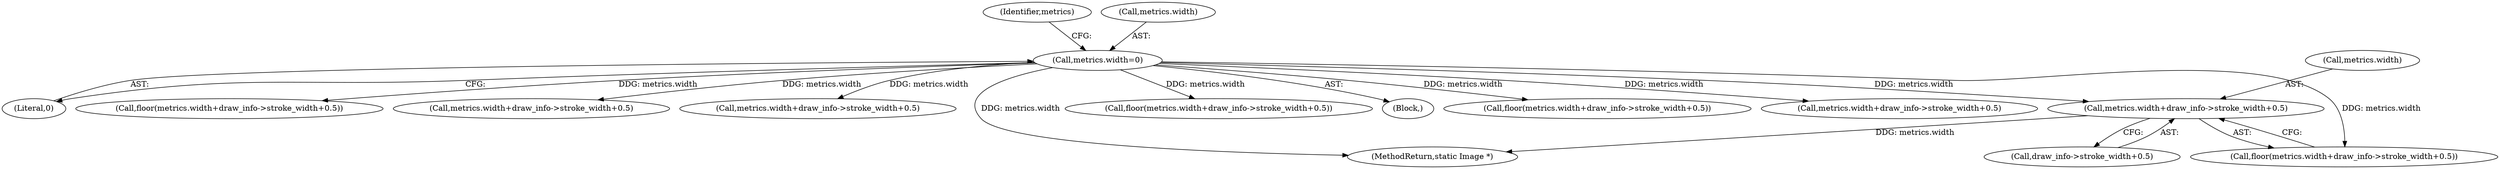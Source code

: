 digraph "0_ImageMagick_aeff00de228bc5a158c2a975ab47845d8a1db456_0@pointer" {
"1000338" [label="(Call,metrics.width+draw_info->stroke_width+0.5)"];
"1000200" [label="(Call,metrics.width=0)"];
"1000204" [label="(Literal,0)"];
"1000342" [label="(Call,draw_info->stroke_width+0.5)"];
"1000207" [label="(Identifier,metrics)"];
"1000201" [label="(Call,metrics.width)"];
"1000236" [label="(Call,floor(metrics.width+draw_info->stroke_width+0.5))"];
"1000338" [label="(Call,metrics.width+draw_info->stroke_width+0.5)"];
"1000635" [label="(Call,metrics.width+draw_info->stroke_width+0.5)"];
"1000478" [label="(Call,metrics.width+draw_info->stroke_width+0.5)"];
"1000477" [label="(Call,floor(metrics.width+draw_info->stroke_width+0.5))"];
"1000337" [label="(Call,floor(metrics.width+draw_info->stroke_width+0.5))"];
"1000106" [label="(Block,)"];
"1000634" [label="(Call,floor(metrics.width+draw_info->stroke_width+0.5))"];
"1000339" [label="(Call,metrics.width)"];
"1000237" [label="(Call,metrics.width+draw_info->stroke_width+0.5)"];
"1000854" [label="(MethodReturn,static Image *)"];
"1000200" [label="(Call,metrics.width=0)"];
"1000338" -> "1000337"  [label="AST: "];
"1000338" -> "1000342"  [label="CFG: "];
"1000339" -> "1000338"  [label="AST: "];
"1000342" -> "1000338"  [label="AST: "];
"1000337" -> "1000338"  [label="CFG: "];
"1000338" -> "1000854"  [label="DDG: metrics.width"];
"1000200" -> "1000338"  [label="DDG: metrics.width"];
"1000200" -> "1000106"  [label="AST: "];
"1000200" -> "1000204"  [label="CFG: "];
"1000201" -> "1000200"  [label="AST: "];
"1000204" -> "1000200"  [label="AST: "];
"1000207" -> "1000200"  [label="CFG: "];
"1000200" -> "1000854"  [label="DDG: metrics.width"];
"1000200" -> "1000236"  [label="DDG: metrics.width"];
"1000200" -> "1000237"  [label="DDG: metrics.width"];
"1000200" -> "1000337"  [label="DDG: metrics.width"];
"1000200" -> "1000477"  [label="DDG: metrics.width"];
"1000200" -> "1000478"  [label="DDG: metrics.width"];
"1000200" -> "1000634"  [label="DDG: metrics.width"];
"1000200" -> "1000635"  [label="DDG: metrics.width"];
}
